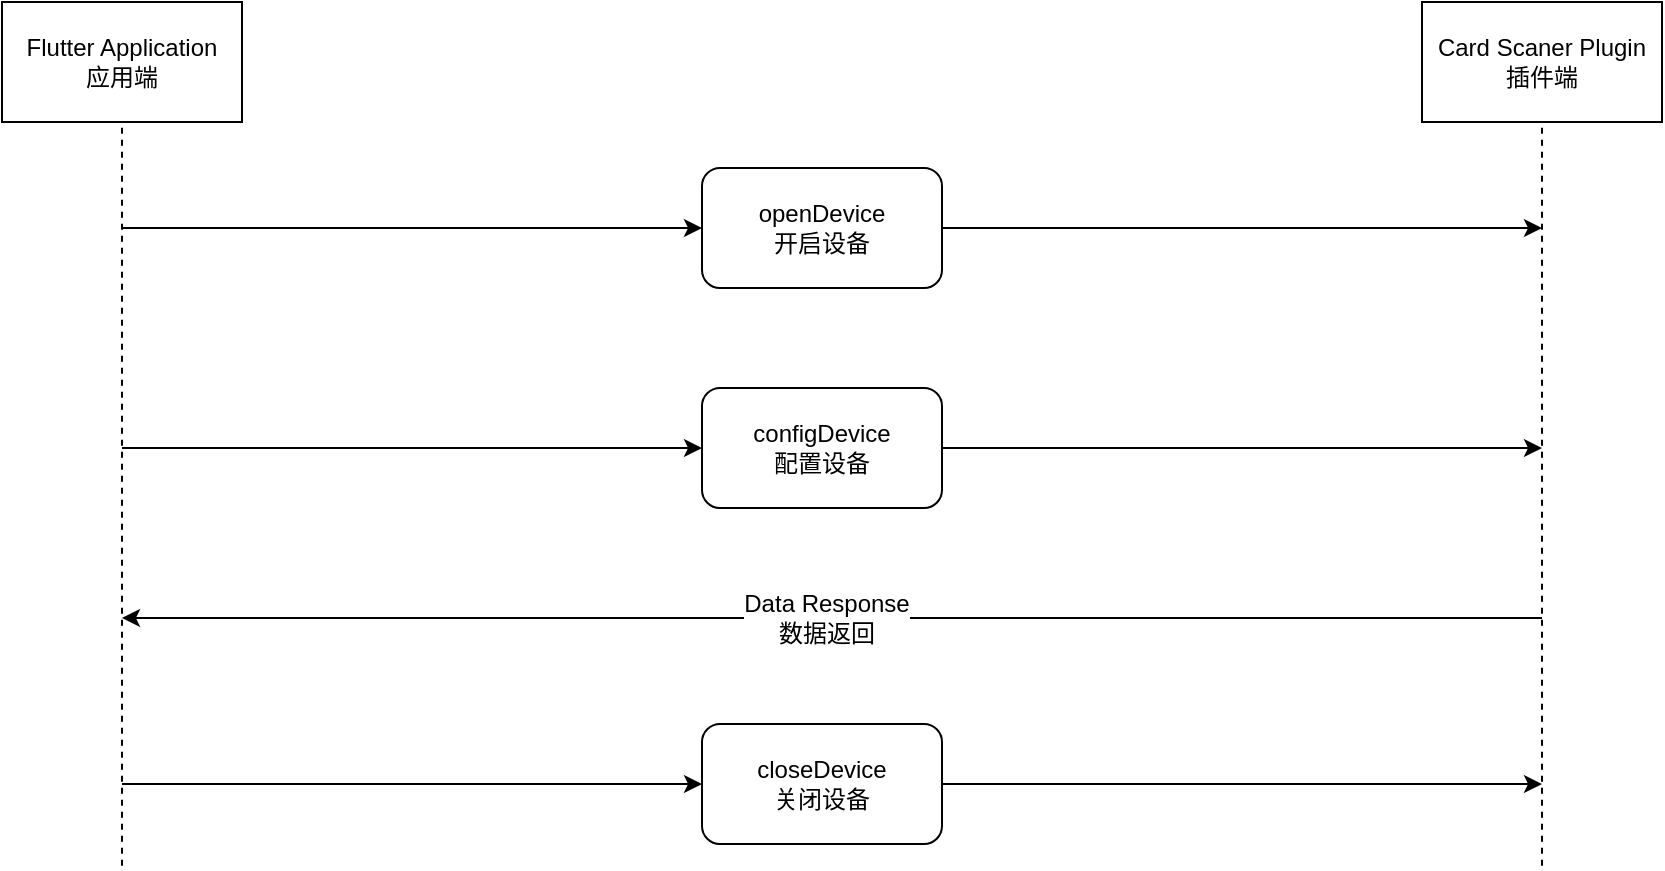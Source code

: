 <mxfile version="11.1.1" type="device"><diagram id="kzS7jHYUPLpx38GFzcR7" name="Page-1"><mxGraphModel dx="1385" dy="695" grid="1" gridSize="10" guides="1" tooltips="1" connect="1" arrows="1" fold="1" page="1" pageScale="1" pageWidth="1169" pageHeight="827" math="0" shadow="0"><root><mxCell id="0"/><mxCell id="1" parent="0"/><mxCell id="ByYfmRl3uBElKinbxsDB-6" value="" style="endArrow=none;dashed=1;html=1;" parent="1" edge="1"><mxGeometry width="50" height="50" relative="1" as="geometry"><mxPoint x="229" y="591.905" as="sourcePoint"/><mxPoint x="229" y="210" as="targetPoint"/></mxGeometry></mxCell><mxCell id="ByYfmRl3uBElKinbxsDB-7" value="" style="endArrow=none;dashed=1;html=1;" parent="1" edge="1"><mxGeometry width="50" height="50" relative="1" as="geometry"><mxPoint x="939" y="591.905" as="sourcePoint"/><mxPoint x="939" y="210" as="targetPoint"/></mxGeometry></mxCell><mxCell id="ByYfmRl3uBElKinbxsDB-8" value="Flutter Application&lt;br&gt;应用端" style="rounded=0;whiteSpace=wrap;html=1;" parent="1" vertex="1"><mxGeometry x="169" y="160" width="120" height="60" as="geometry"/></mxCell><mxCell id="ByYfmRl3uBElKinbxsDB-9" value="Card Scaner Plugin&lt;br&gt;插件端" style="rounded=0;whiteSpace=wrap;html=1;" parent="1" vertex="1"><mxGeometry x="879" y="160" width="120" height="60" as="geometry"/></mxCell><mxCell id="ByYfmRl3uBElKinbxsDB-10" value="" style="endArrow=classic;html=1;" parent="1" source="ByYfmRl3uBElKinbxsDB-3" edge="1"><mxGeometry width="50" height="50" relative="1" as="geometry"><mxPoint x="229" y="273" as="sourcePoint"/><mxPoint x="939" y="273" as="targetPoint"/></mxGeometry></mxCell><mxCell id="ByYfmRl3uBElKinbxsDB-3" value="openDevice&lt;br&gt;开启设备" style="rounded=1;whiteSpace=wrap;html=1;" parent="1" vertex="1"><mxGeometry x="519" y="243" width="120" height="60" as="geometry"/></mxCell><mxCell id="ByYfmRl3uBElKinbxsDB-11" value="" style="endArrow=classic;html=1;" parent="1" target="ByYfmRl3uBElKinbxsDB-3" edge="1"><mxGeometry width="50" height="50" relative="1" as="geometry"><mxPoint x="229" y="273" as="sourcePoint"/><mxPoint x="939" y="273" as="targetPoint"/></mxGeometry></mxCell><mxCell id="ByYfmRl3uBElKinbxsDB-12" value="" style="endArrow=classic;html=1;" parent="1" source="ByYfmRl3uBElKinbxsDB-4" edge="1"><mxGeometry width="50" height="50" relative="1" as="geometry"><mxPoint x="229" y="383" as="sourcePoint"/><mxPoint x="939" y="383" as="targetPoint"/></mxGeometry></mxCell><mxCell id="ByYfmRl3uBElKinbxsDB-4" value="configDevice&lt;br&gt;配置设备" style="rounded=1;whiteSpace=wrap;html=1;" parent="1" vertex="1"><mxGeometry x="519" y="353" width="120" height="60" as="geometry"/></mxCell><mxCell id="ByYfmRl3uBElKinbxsDB-13" value="" style="endArrow=classic;html=1;" parent="1" target="ByYfmRl3uBElKinbxsDB-4" edge="1"><mxGeometry width="50" height="50" relative="1" as="geometry"><mxPoint x="229" y="383" as="sourcePoint"/><mxPoint x="939" y="383" as="targetPoint"/></mxGeometry></mxCell><mxCell id="ByYfmRl3uBElKinbxsDB-14" value="" style="endArrow=classic;html=1;" parent="1" source="ByYfmRl3uBElKinbxsDB-5" edge="1"><mxGeometry width="50" height="50" relative="1" as="geometry"><mxPoint x="229" y="551" as="sourcePoint"/><mxPoint x="939" y="551" as="targetPoint"/></mxGeometry></mxCell><mxCell id="ByYfmRl3uBElKinbxsDB-5" value="closeDevice&lt;br&gt;关闭设备" style="rounded=1;whiteSpace=wrap;html=1;" parent="1" vertex="1"><mxGeometry x="519" y="521" width="120" height="60" as="geometry"/></mxCell><mxCell id="ByYfmRl3uBElKinbxsDB-15" value="" style="endArrow=classic;html=1;" parent="1" target="ByYfmRl3uBElKinbxsDB-5" edge="1"><mxGeometry width="50" height="50" relative="1" as="geometry"><mxPoint x="229" y="551" as="sourcePoint"/><mxPoint x="939" y="551" as="targetPoint"/></mxGeometry></mxCell><mxCell id="ByYfmRl3uBElKinbxsDB-16" value="" style="endArrow=classic;html=1;" parent="1" edge="1"><mxGeometry width="50" height="50" relative="1" as="geometry"><mxPoint x="939" y="468" as="sourcePoint"/><mxPoint x="229" y="468" as="targetPoint"/></mxGeometry></mxCell><mxCell id="ByYfmRl3uBElKinbxsDB-17" value="Data Response&lt;br&gt;数据返回" style="text;html=1;resizable=0;points=[];align=center;verticalAlign=middle;labelBackgroundColor=#ffffff;" parent="ByYfmRl3uBElKinbxsDB-16" vertex="1" connectable="0"><mxGeometry x="0.01" relative="1" as="geometry"><mxPoint as="offset"/></mxGeometry></mxCell></root></mxGraphModel></diagram></mxfile>